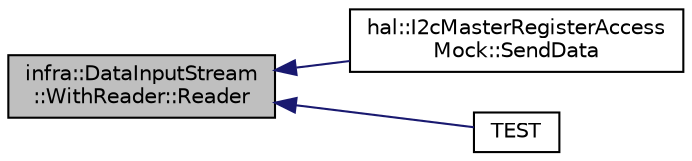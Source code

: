 digraph "infra::DataInputStream::WithReader::Reader"
{
 // INTERACTIVE_SVG=YES
  edge [fontname="Helvetica",fontsize="10",labelfontname="Helvetica",labelfontsize="10"];
  node [fontname="Helvetica",fontsize="10",shape=record];
  rankdir="LR";
  Node9 [label="infra::DataInputStream\l::WithReader::Reader",height=0.2,width=0.4,color="black", fillcolor="grey75", style="filled", fontcolor="black"];
  Node9 -> Node10 [dir="back",color="midnightblue",fontsize="10",style="solid",fontname="Helvetica"];
  Node10 [label="hal::I2cMasterRegisterAccess\lMock::SendData",height=0.2,width=0.4,color="black", fillcolor="white", style="filled",URL="$d0/d9c/classhal_1_1_i2c_master_register_access_mock.html#a97ec3d1b8c6672a27cfd92614f55b8b0"];
  Node9 -> Node11 [dir="back",color="midnightblue",fontsize="10",style="solid",fontname="Helvetica"];
  Node11 [label="TEST",height=0.2,width=0.4,color="black", fillcolor="white", style="filled",URL="$d7/dd6/_test_byte_input_stream_8cpp.html#a45d846713983e9ed3ceb9fb7784b5d76"];
}
